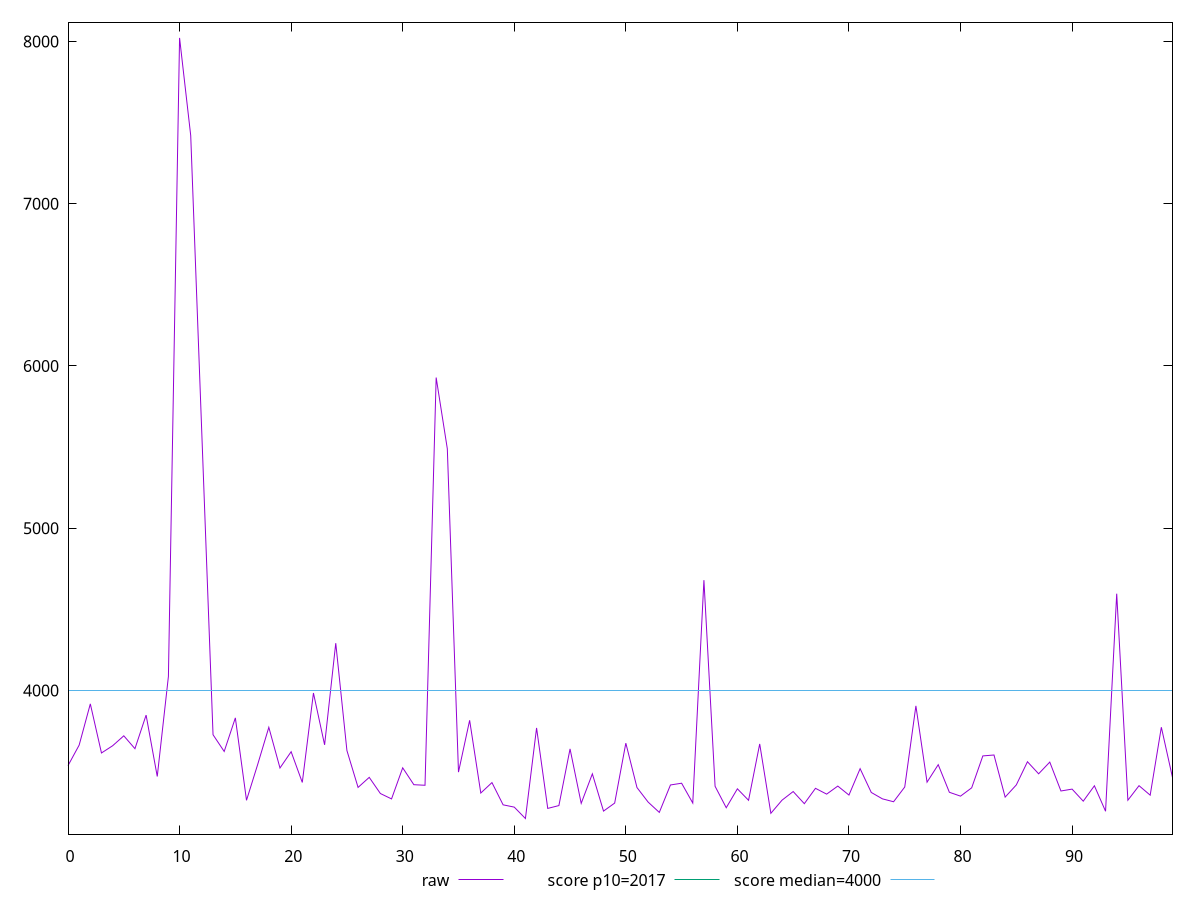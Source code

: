 reset

$raw <<EOF
0 3536.935999999996
1 3663.463999999999
2 3917.5439999999953
3 3614.959999999997
4 3659.475999999995
5 3720.731999999998
6 3641.4999999999977
7 3848.3759999999975
8 3470.087999999999
9 4086.6359999999995
10 8021.96399999999
11 7420.063999999989
12 5572.599999999996
13 3727.4199999999933
14 3624.247999999995
15 3831.283999999996
16 3323.2399999999984
17 3543.747999999999
18 3773.0279999999957
19 3522.443999999999
20 3622.7639999999956
21 3433.295999999996
22 3984.3999999999965
23 3664.9359999999956
24 4291.755999999991
25 3629.939999999996
26 3402.6919999999996
27 3464.6439999999993
28 3365.0719999999983
29 3331.835999999997
30 3523.419999999997
31 3419.495999999995
32 3415.9199999999955
33 5928.775999999994
34 5489.6759999999895
35 3496.8839999999955
36 3816.315999999999
37 3368.1079999999993
38 3432.4279999999976
39 3295.379999999998
40 3281.2399999999975
41 3211.007999999998
42 3769.112
43 3273.2799999999993
44 3290.763999999998
45 3640.0279999999984
46 3304.424
47 3486.3239999999973
48 3256.759999999997
49 3306.1759999999936
50 3675.567999999998
51 3401.8679999999954
52 3312.195999999998
53 3248.6959999999985
54 3417.751999999997
55 3428.5439999999985
56 3306.3239999999983
57 4680.091999999996
58 3409.8199999999965
59 3277.5239999999985
60 3394.1119999999983
61 3323.375999999996
62 3670.7199999999953
63 3243.1159999999977
64 3324.035999999997
65 3377.3479999999986
66 3302.455999999995
67 3397.155999999999
68 3361.3399999999947
69 3410.9479999999962
70 3355.567999999999
71 3518.232
72 3371.624
73 3332.2239999999956
74 3314.343999999997
75 3405.2479999999973
76 3905.219999999999
77 3435.023999999993
78 3542.847999999996
79 3372.735999999997
80 3348.9479999999953
81 3400.179999999997
82 3596.851999999999
83 3602.5119999999956
84 3343.0039999999967
85 3418.0599999999986
86 3560.9199999999973
87 3486.5399999999972
88 3558.759999999996
89 3380.6999999999957
90 3392.235999999997
91 3317.907999999993
92 3412.8439999999932
93 3255.751999999997
94 4596.559999999996
95 3323.7919999999976
96 3413.375999999997
97 3354.931999999998
98 3773.711999999997
99 3463.695999999998
EOF

set key outside below
set xrange [0:99]
set yrange [3114.7888799999982:8118.18311999999]
set trange [3114.7888799999982:8118.18311999999]
set terminal svg size 640, 500 enhanced background rgb 'white'
set output "reprap/mainthread-work-breakdown/samples/pages+cached/raw/values.svg"

plot $raw title "raw" with line, \
     2017 title "score p10=2017", \
     4000 title "score median=4000"

reset
